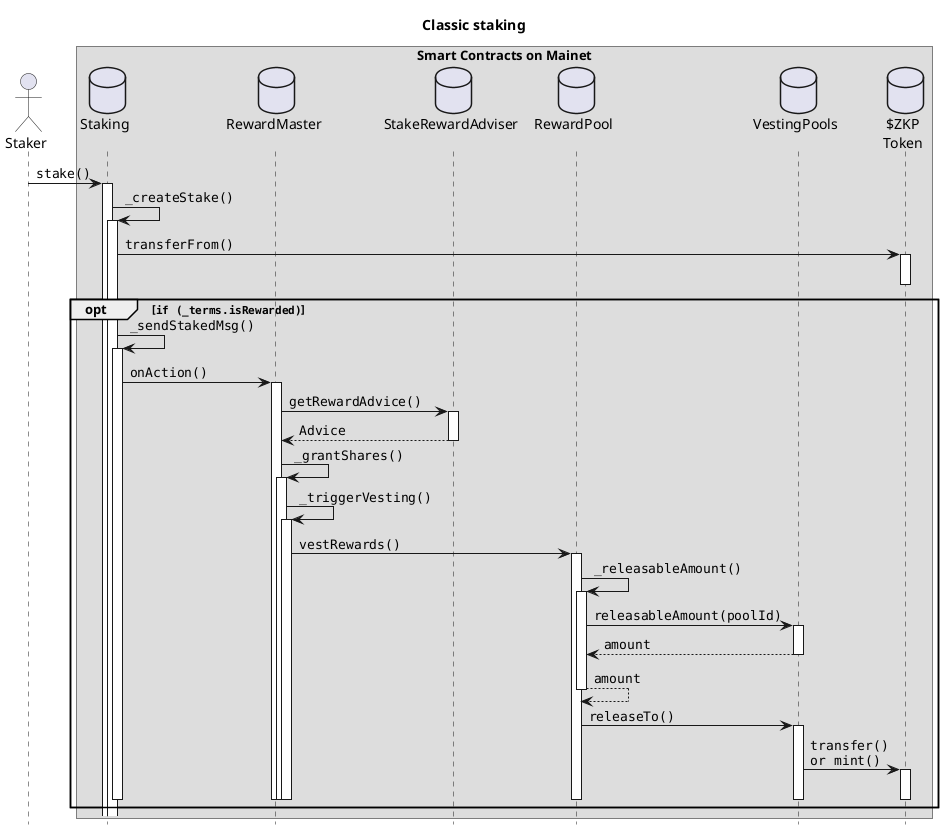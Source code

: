 @startuml
'https://plantuml.com/sequence-diagram

title **Classic staking**

'autonumber

<style>
</style>

hide footbox
actor "Staker" as staker

box "Smart Contracts on Mainet"
  database "Staking\n" as Staking
  'database "StakingMsgProcessor\n" as SMP
  database "RewardMaster\n" as rMaster
  database "StakeRewardAdviser\n" as adviser
  database "RewardPool\n" as rPool
  database "VestingPools\n" as vPools
  database "$ZKP\nToken" as ZKP
end box

staker -> Staking ++ : ""stake()""
  Staking -> Staking ++ : ""_createStake()""
    Staking -> ZKP ++ : ""transferFrom()""
    deactivate
    opt ""if (_terms.isRewarded)""
      Staking -> Staking ++ : ""_sendStakedMsg()""
        'Staking -> SMP: _encodeStakeActionType()
        'return
        Staking -> rMaster ++ : ""onAction()""
          rMaster -> adviser ++ : ""getRewardAdvice()""
          return ""Advice""
          rMaster -> rMaster ++ : ""_grantShares()""
            rMaster -> rMaster ++ : ""_triggerVesting()""
              rMaster -> rPool ++ : ""vestRewards()""
                rPool -> rPool ++ : ""_releasableAmount()""
                  rPool -> vPools ++ : ""releasableAmount(poolId)""
                  return ""amount""
                return ""amount""
                rPool -> vPools ++ : ""releaseTo()""
                  vPools -> ZKP ++ : ""transfer()""\n""or mint()""
                  deactivate
                deactivate
              deactivate
            deactivate
          deactivate
        deactivate
      deactivate
    end
@enduml
